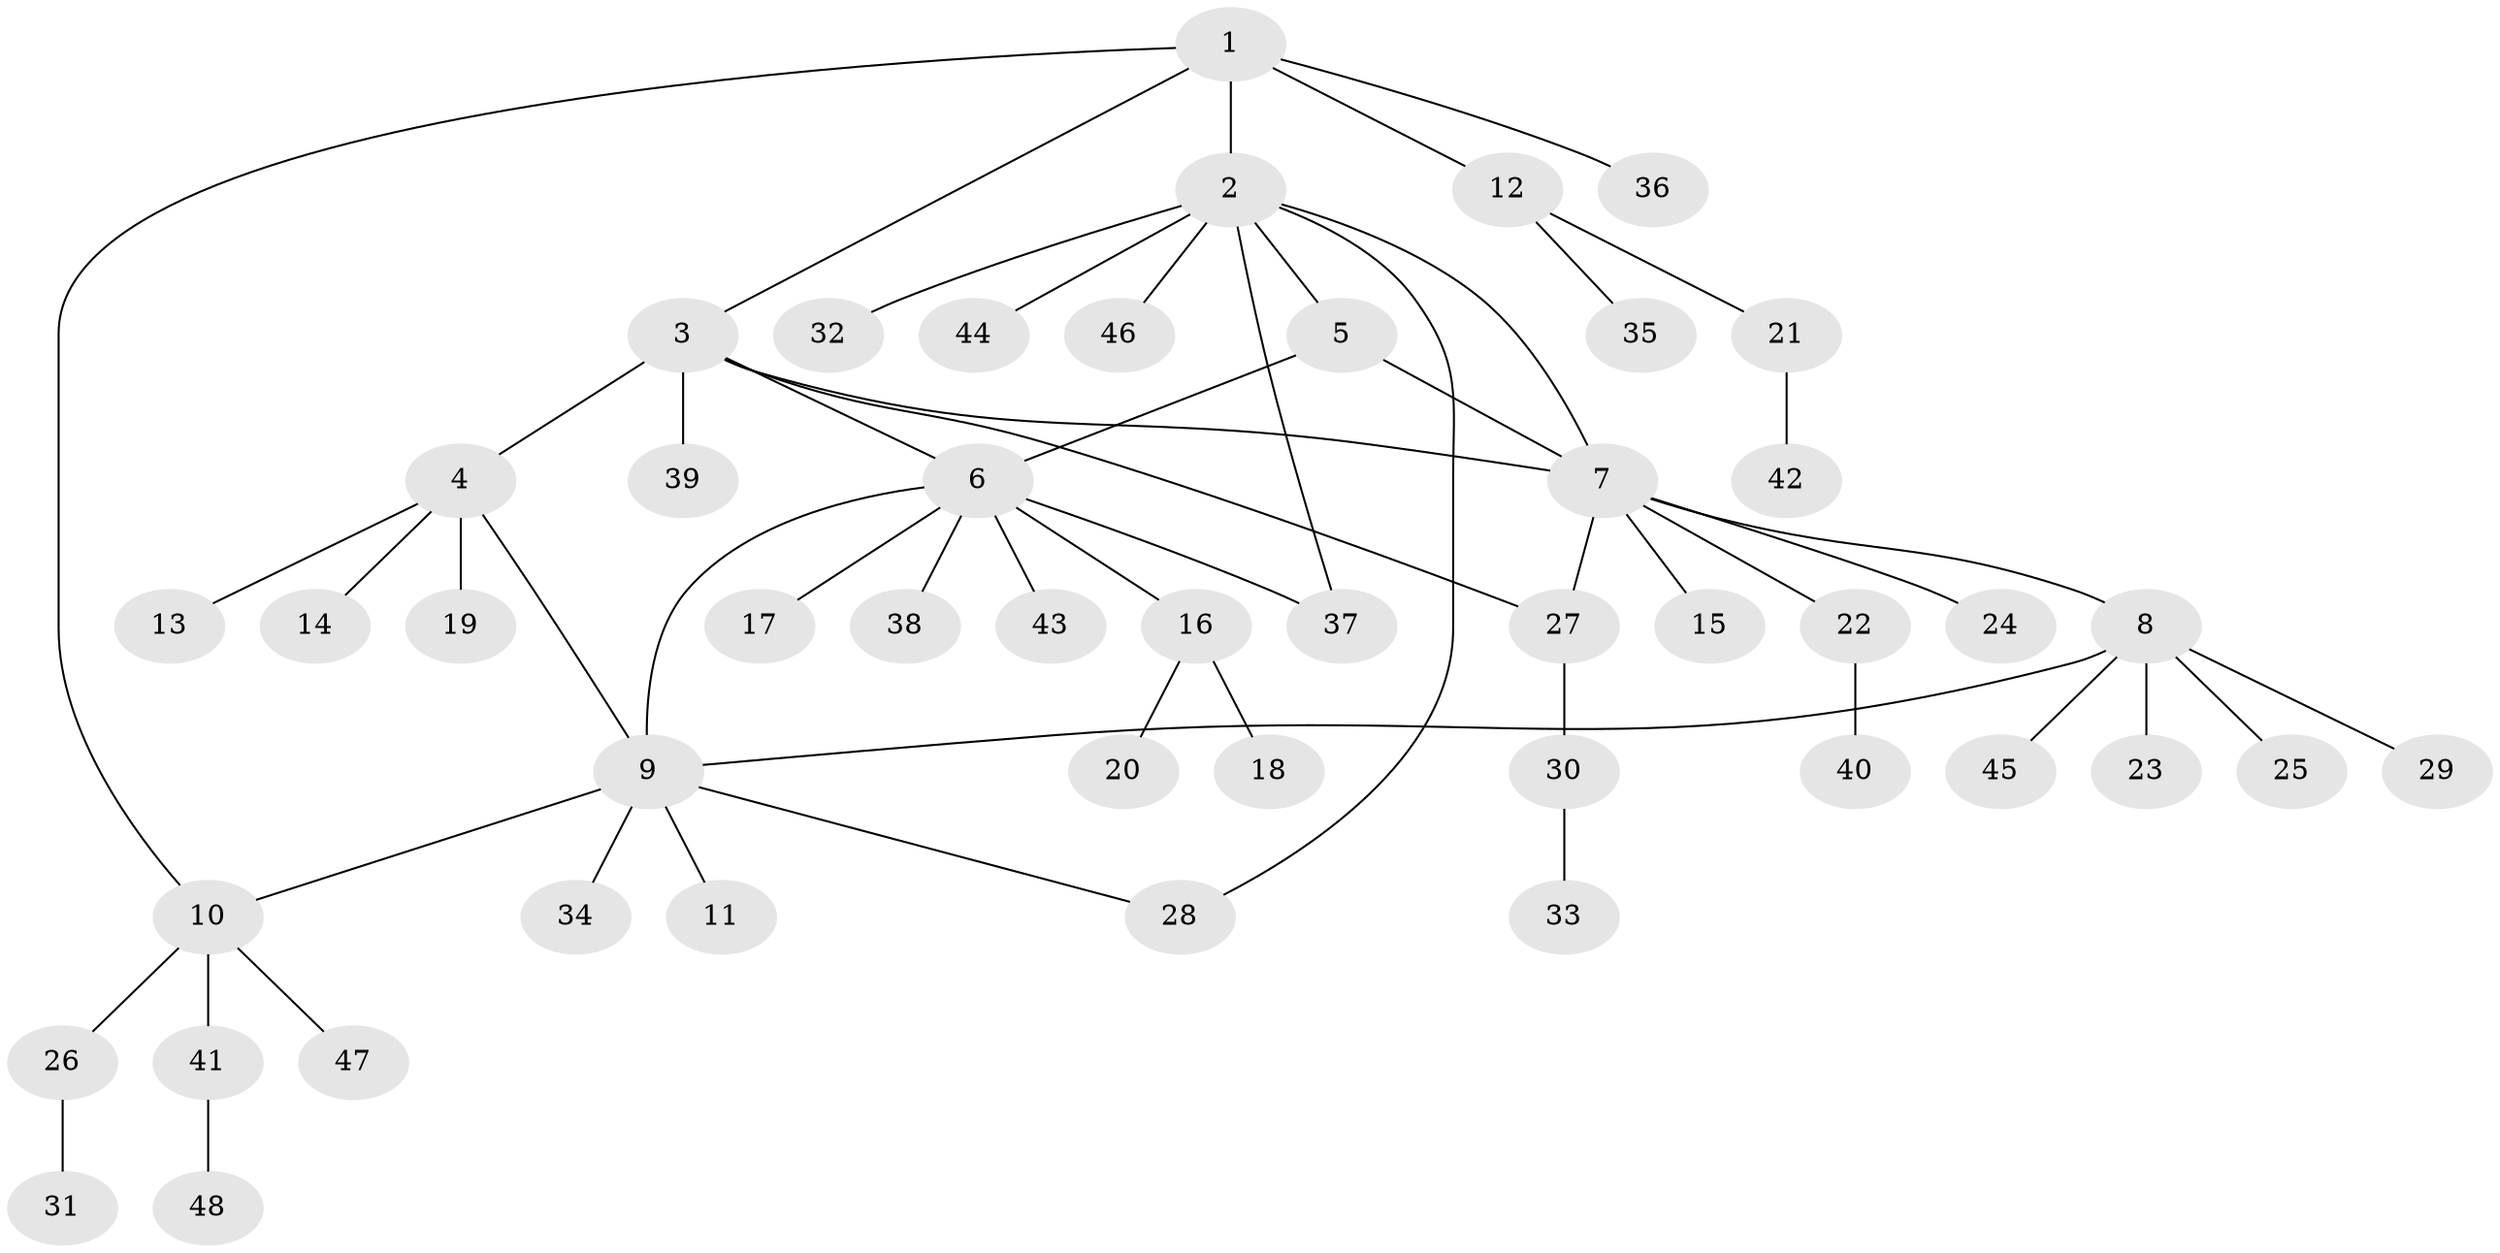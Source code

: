 // Generated by graph-tools (version 1.1) at 2025/11/02/27/25 16:11:37]
// undirected, 48 vertices, 56 edges
graph export_dot {
graph [start="1"]
  node [color=gray90,style=filled];
  1;
  2;
  3;
  4;
  5;
  6;
  7;
  8;
  9;
  10;
  11;
  12;
  13;
  14;
  15;
  16;
  17;
  18;
  19;
  20;
  21;
  22;
  23;
  24;
  25;
  26;
  27;
  28;
  29;
  30;
  31;
  32;
  33;
  34;
  35;
  36;
  37;
  38;
  39;
  40;
  41;
  42;
  43;
  44;
  45;
  46;
  47;
  48;
  1 -- 2;
  1 -- 3;
  1 -- 10;
  1 -- 12;
  1 -- 36;
  2 -- 5;
  2 -- 7;
  2 -- 28;
  2 -- 32;
  2 -- 37;
  2 -- 44;
  2 -- 46;
  3 -- 4;
  3 -- 6;
  3 -- 7;
  3 -- 27;
  3 -- 39;
  4 -- 9;
  4 -- 13;
  4 -- 14;
  4 -- 19;
  5 -- 6;
  5 -- 7;
  6 -- 9;
  6 -- 16;
  6 -- 17;
  6 -- 37;
  6 -- 38;
  6 -- 43;
  7 -- 8;
  7 -- 15;
  7 -- 22;
  7 -- 24;
  7 -- 27;
  8 -- 9;
  8 -- 23;
  8 -- 25;
  8 -- 29;
  8 -- 45;
  9 -- 10;
  9 -- 11;
  9 -- 28;
  9 -- 34;
  10 -- 26;
  10 -- 41;
  10 -- 47;
  12 -- 21;
  12 -- 35;
  16 -- 18;
  16 -- 20;
  21 -- 42;
  22 -- 40;
  26 -- 31;
  27 -- 30;
  30 -- 33;
  41 -- 48;
}
